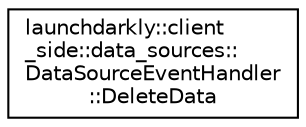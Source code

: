 digraph "Graphical Class Hierarchy"
{
 // LATEX_PDF_SIZE
  edge [fontname="Helvetica",fontsize="10",labelfontname="Helvetica",labelfontsize="10"];
  node [fontname="Helvetica",fontsize="10",shape=record];
  rankdir="LR";
  Node0 [label="launchdarkly::client\l_side::data_sources::\lDataSourceEventHandler\l::DeleteData",height=0.2,width=0.4,color="black", fillcolor="white", style="filled",URL="$structlaunchdarkly_1_1client__side_1_1data__sources_1_1DataSourceEventHandler_1_1DeleteData.html",tooltip=" "];
}
